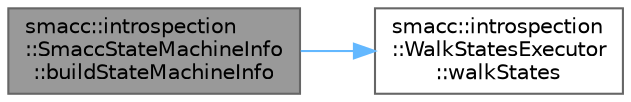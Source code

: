 digraph "smacc::introspection::SmaccStateMachineInfo::buildStateMachineInfo"
{
 // LATEX_PDF_SIZE
  bgcolor="transparent";
  edge [fontname=Helvetica,fontsize=10,labelfontname=Helvetica,labelfontsize=10];
  node [fontname=Helvetica,fontsize=10,shape=box,height=0.2,width=0.4];
  rankdir="LR";
  Node1 [label="smacc::introspection\l::SmaccStateMachineInfo\l::buildStateMachineInfo",height=0.2,width=0.4,color="gray40", fillcolor="grey60", style="filled", fontcolor="black",tooltip=" "];
  Node1 -> Node2 [color="steelblue1",style="solid"];
  Node2 [label="smacc::introspection\l::WalkStatesExecutor\l::walkStates",height=0.2,width=0.4,color="grey40", fillcolor="white", style="filled",URL="$structsmacc_1_1introspection_1_1WalkStatesExecutor.html#a21848ccc6e7a7ddee0ccfff97e550ec6",tooltip=" "];
}
